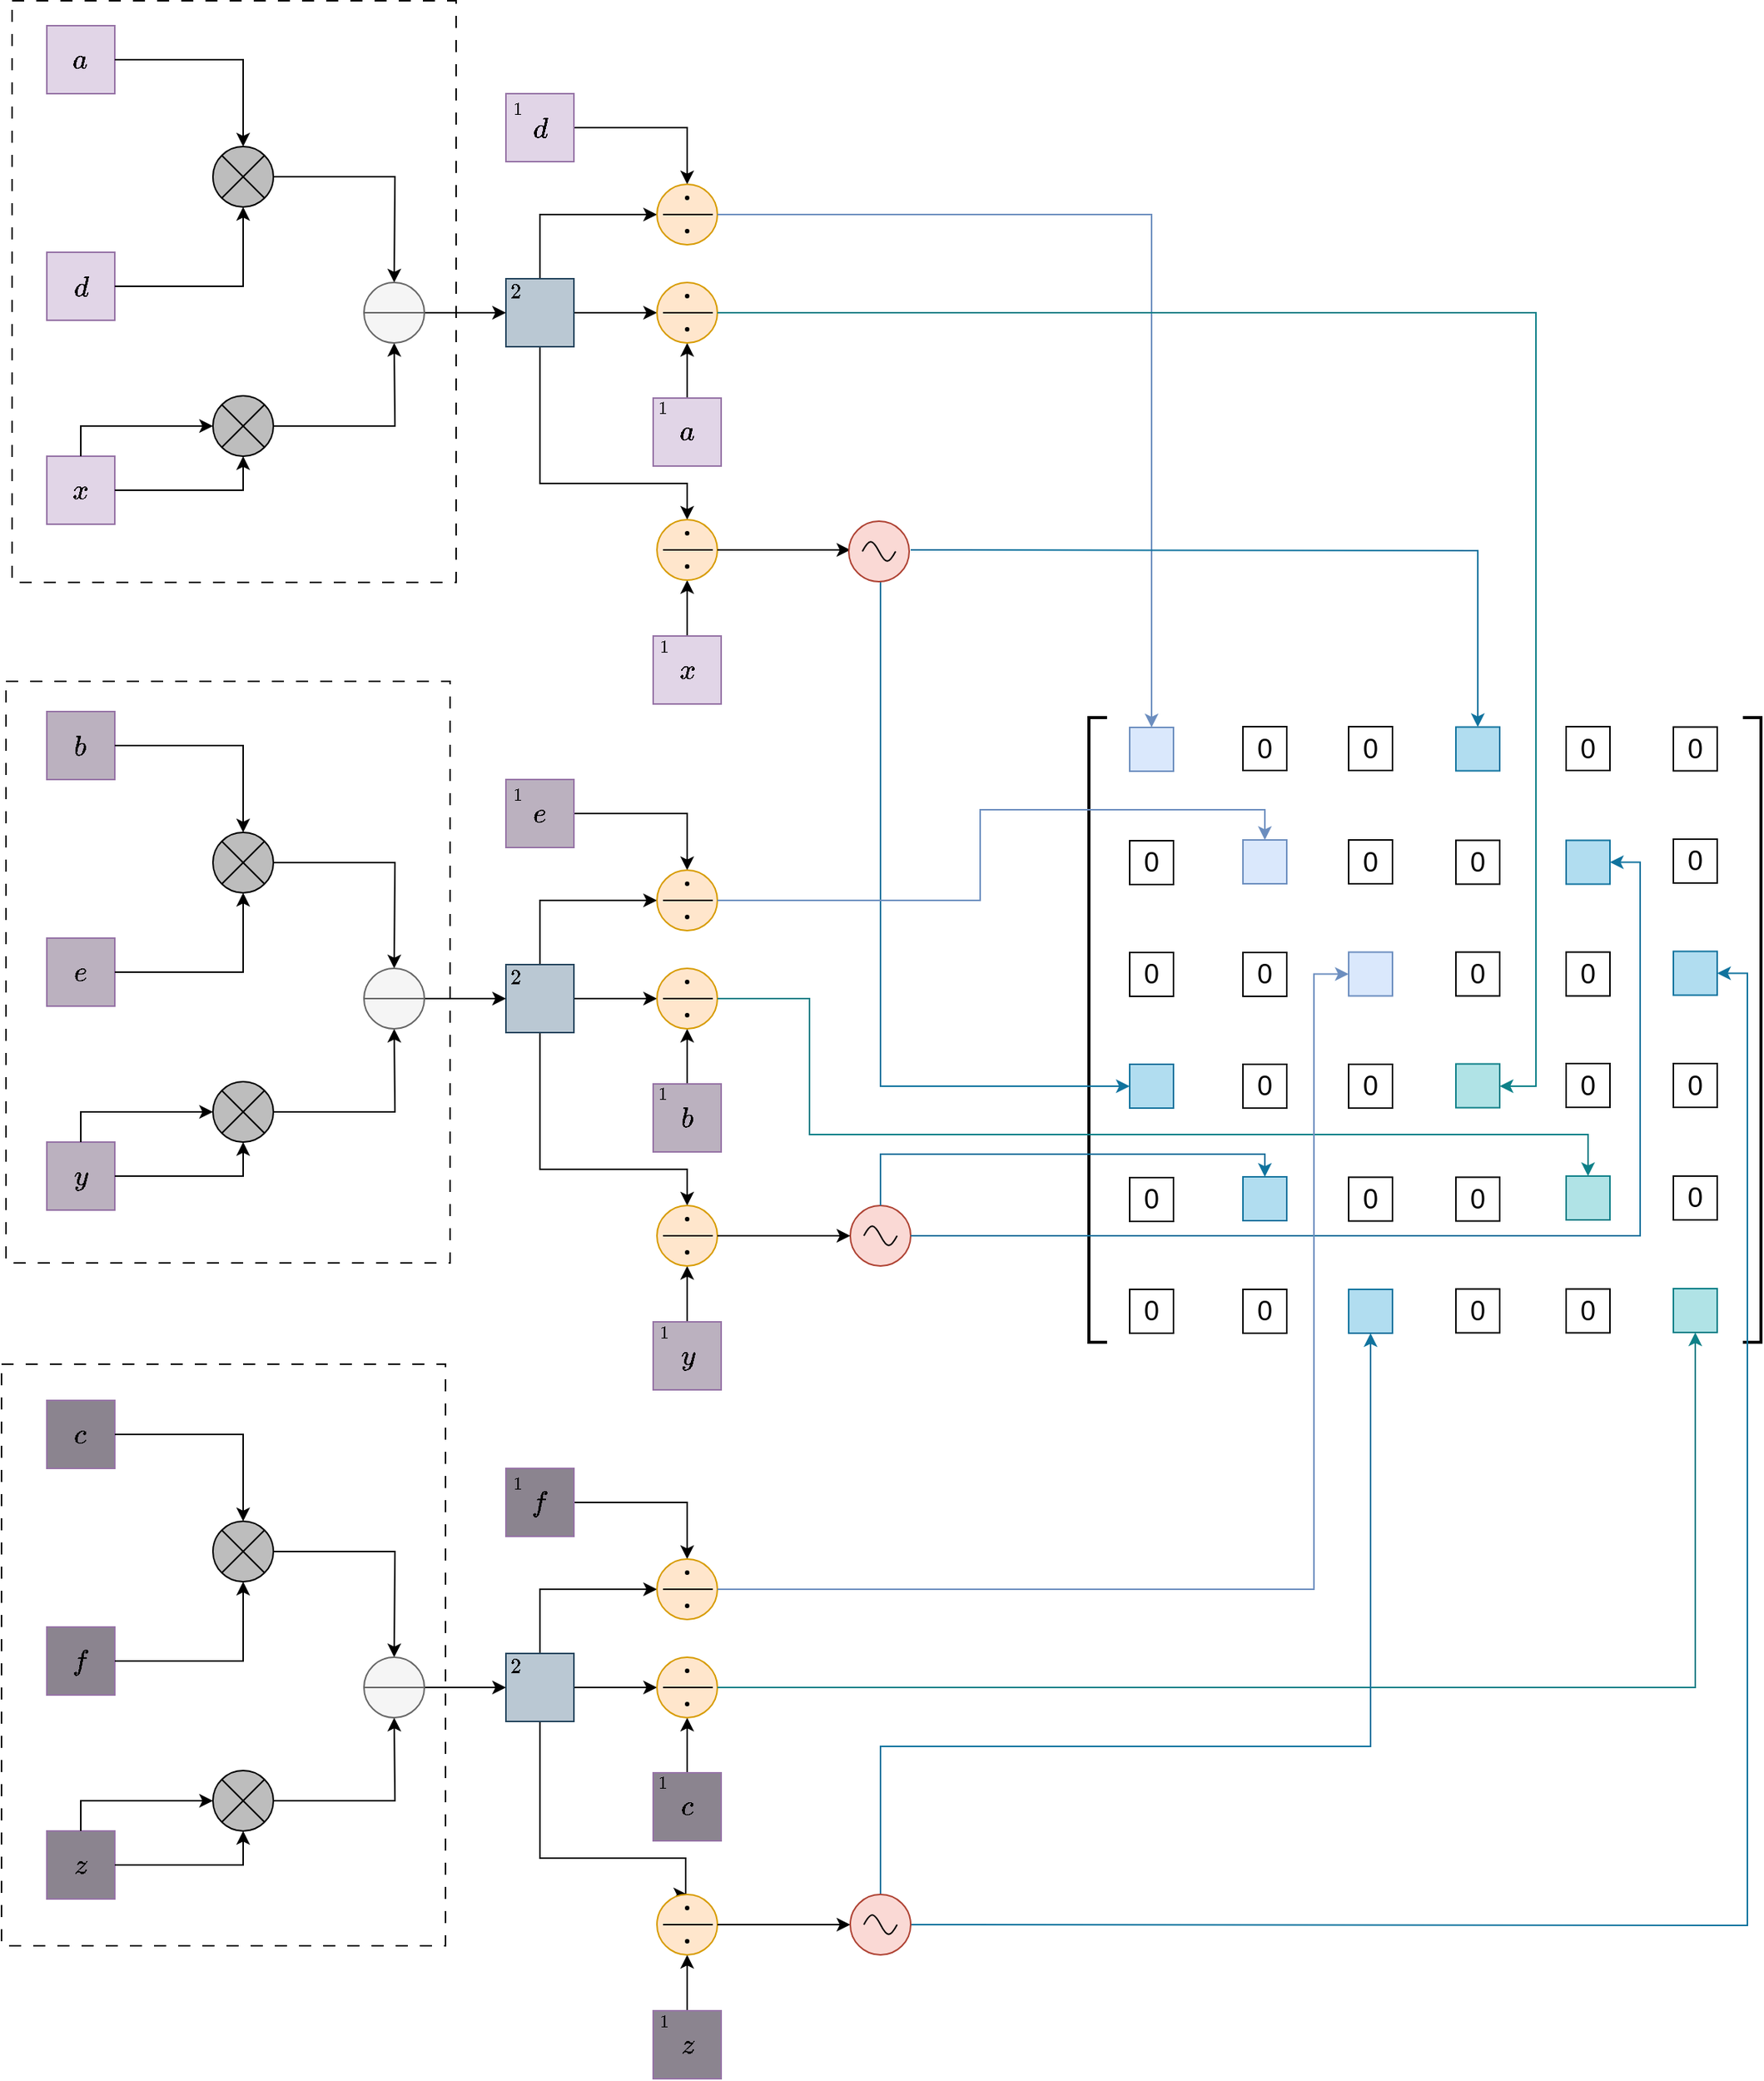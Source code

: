 <mxfile version="24.7.13">
  <diagram name="第 1 页" id="rptkqVoHsUkTf4WsuMpD">
    <mxGraphModel dx="1613" dy="-1037" grid="0" gridSize="10" guides="1" tooltips="1" connect="1" arrows="1" fold="1" page="1" pageScale="1" pageWidth="827" pageHeight="1169" math="1" shadow="0">
      <root>
        <mxCell id="0" />
        <mxCell id="1" parent="0" />
        <mxCell id="3oHLR1JAqA0yYfKcVh4d-373" value="" style="rounded=0;whiteSpace=wrap;html=1;dashed=1;dashPattern=8 8;" vertex="1" parent="1">
          <mxGeometry x="1180" y="3246" width="294" height="385" as="geometry" />
        </mxCell>
        <mxCell id="3oHLR1JAqA0yYfKcVh4d-372" value="" style="rounded=0;whiteSpace=wrap;html=1;dashed=1;dashPattern=8 8;" vertex="1" parent="1">
          <mxGeometry x="1183" y="2794" width="294" height="385" as="geometry" />
        </mxCell>
        <mxCell id="3oHLR1JAqA0yYfKcVh4d-371" value="" style="rounded=0;whiteSpace=wrap;html=1;dashed=1;dashPattern=8 8;" vertex="1" parent="1">
          <mxGeometry x="1187" y="2343.5" width="294" height="385" as="geometry" />
        </mxCell>
        <mxCell id="3oHLR1JAqA0yYfKcVh4d-121" value="$$a$$" style="whiteSpace=wrap;html=1;aspect=fixed;fillColor=#e1d5e7;strokeColor=#9673a6;fontSize=16;" vertex="1" parent="1">
          <mxGeometry x="1210" y="2360" width="45" height="45" as="geometry" />
        </mxCell>
        <mxCell id="3oHLR1JAqA0yYfKcVh4d-141" style="edgeStyle=orthogonalEdgeStyle;rounded=0;orthogonalLoop=1;jettySize=auto;html=1;entryX=0.5;entryY=0;entryDx=0;entryDy=0;" edge="1" parent="1" source="3oHLR1JAqA0yYfKcVh4d-124">
          <mxGeometry relative="1" as="geometry">
            <mxPoint x="1440" y="2530" as="targetPoint" />
          </mxGeometry>
        </mxCell>
        <mxCell id="3oHLR1JAqA0yYfKcVh4d-124" value="" style="verticalLabelPosition=bottom;verticalAlign=top;html=1;shape=mxgraph.flowchart.or;fontSize=16;fillColor=#BDBDBD;strokeColor=#000000;" vertex="1" parent="1">
          <mxGeometry x="1320" y="2440" width="40" height="40" as="geometry" />
        </mxCell>
        <mxCell id="3oHLR1JAqA0yYfKcVh4d-125" value="$$d$$" style="whiteSpace=wrap;html=1;aspect=fixed;fillColor=#e1d5e7;strokeColor=#9673a6;fontSize=16;" vertex="1" parent="1">
          <mxGeometry x="1210" y="2510" width="45" height="45" as="geometry" />
        </mxCell>
        <mxCell id="3oHLR1JAqA0yYfKcVh4d-128" value="$$x$$" style="whiteSpace=wrap;html=1;aspect=fixed;fillColor=#e1d5e7;strokeColor=#9673a6;fontSize=16;" vertex="1" parent="1">
          <mxGeometry x="1210" y="2645" width="45" height="45" as="geometry" />
        </mxCell>
        <mxCell id="3oHLR1JAqA0yYfKcVh4d-131" style="edgeStyle=orthogonalEdgeStyle;rounded=0;orthogonalLoop=1;jettySize=auto;html=1;entryX=0.5;entryY=0;entryDx=0;entryDy=0;entryPerimeter=0;" edge="1" parent="1" source="3oHLR1JAqA0yYfKcVh4d-121" target="3oHLR1JAqA0yYfKcVh4d-124">
          <mxGeometry relative="1" as="geometry" />
        </mxCell>
        <mxCell id="3oHLR1JAqA0yYfKcVh4d-133" style="edgeStyle=orthogonalEdgeStyle;rounded=0;orthogonalLoop=1;jettySize=auto;html=1;entryX=0.5;entryY=1;entryDx=0;entryDy=0;entryPerimeter=0;" edge="1" parent="1" source="3oHLR1JAqA0yYfKcVh4d-125" target="3oHLR1JAqA0yYfKcVh4d-124">
          <mxGeometry relative="1" as="geometry" />
        </mxCell>
        <mxCell id="3oHLR1JAqA0yYfKcVh4d-142" style="edgeStyle=orthogonalEdgeStyle;rounded=0;orthogonalLoop=1;jettySize=auto;html=1;entryX=0.5;entryY=1;entryDx=0;entryDy=0;" edge="1" parent="1" source="3oHLR1JAqA0yYfKcVh4d-134">
          <mxGeometry relative="1" as="geometry">
            <mxPoint x="1440" y="2570" as="targetPoint" />
          </mxGeometry>
        </mxCell>
        <mxCell id="3oHLR1JAqA0yYfKcVh4d-134" value="" style="verticalLabelPosition=bottom;verticalAlign=top;html=1;shape=mxgraph.flowchart.or;fontSize=16;fillColor=#BDBDBD;strokeColor=#000000;" vertex="1" parent="1">
          <mxGeometry x="1320" y="2605" width="40" height="40" as="geometry" />
        </mxCell>
        <mxCell id="3oHLR1JAqA0yYfKcVh4d-135" style="edgeStyle=orthogonalEdgeStyle;rounded=0;orthogonalLoop=1;jettySize=auto;html=1;entryX=0.5;entryY=1;entryDx=0;entryDy=0;entryPerimeter=0;" edge="1" parent="1" source="3oHLR1JAqA0yYfKcVh4d-128" target="3oHLR1JAqA0yYfKcVh4d-134">
          <mxGeometry relative="1" as="geometry" />
        </mxCell>
        <mxCell id="3oHLR1JAqA0yYfKcVh4d-137" style="edgeStyle=orthogonalEdgeStyle;rounded=0;orthogonalLoop=1;jettySize=auto;html=1;entryX=0;entryY=0.5;entryDx=0;entryDy=0;entryPerimeter=0;exitX=0.5;exitY=0;exitDx=0;exitDy=0;" edge="1" parent="1" source="3oHLR1JAqA0yYfKcVh4d-128" target="3oHLR1JAqA0yYfKcVh4d-134">
          <mxGeometry relative="1" as="geometry" />
        </mxCell>
        <mxCell id="3oHLR1JAqA0yYfKcVh4d-154" style="edgeStyle=orthogonalEdgeStyle;rounded=0;orthogonalLoop=1;jettySize=auto;html=1;entryX=0;entryY=0.5;entryDx=0;entryDy=0;exitX=0.5;exitY=0;exitDx=0;exitDy=0;" edge="1" parent="1" source="3oHLR1JAqA0yYfKcVh4d-145" target="3oHLR1JAqA0yYfKcVh4d-149">
          <mxGeometry relative="1" as="geometry" />
        </mxCell>
        <mxCell id="3oHLR1JAqA0yYfKcVh4d-166" style="edgeStyle=orthogonalEdgeStyle;rounded=0;orthogonalLoop=1;jettySize=auto;html=1;entryX=0;entryY=0.5;entryDx=0;entryDy=0;" edge="1" parent="1" source="3oHLR1JAqA0yYfKcVh4d-145" target="3oHLR1JAqA0yYfKcVh4d-162">
          <mxGeometry relative="1" as="geometry" />
        </mxCell>
        <mxCell id="3oHLR1JAqA0yYfKcVh4d-175" style="edgeStyle=orthogonalEdgeStyle;rounded=0;orthogonalLoop=1;jettySize=auto;html=1;entryX=0.5;entryY=0;entryDx=0;entryDy=0;" edge="1" parent="1" source="3oHLR1JAqA0yYfKcVh4d-145" target="3oHLR1JAqA0yYfKcVh4d-169">
          <mxGeometry relative="1" as="geometry">
            <Array as="points">
              <mxPoint x="1537" y="2663" />
              <mxPoint x="1634" y="2663" />
            </Array>
          </mxGeometry>
        </mxCell>
        <mxCell id="3oHLR1JAqA0yYfKcVh4d-145" value="" style="whiteSpace=wrap;html=1;fillColor=#bac8d3;strokeColor=#23445d;" vertex="1" parent="1">
          <mxGeometry x="1514" y="2527.5" width="45" height="45" as="geometry" />
        </mxCell>
        <mxCell id="3oHLR1JAqA0yYfKcVh4d-153" style="edgeStyle=orthogonalEdgeStyle;rounded=0;orthogonalLoop=1;jettySize=auto;html=1;" edge="1" parent="1" source="3oHLR1JAqA0yYfKcVh4d-147" target="3oHLR1JAqA0yYfKcVh4d-149">
          <mxGeometry relative="1" as="geometry" />
        </mxCell>
        <mxCell id="3oHLR1JAqA0yYfKcVh4d-147" value="$$d$$" style="whiteSpace=wrap;html=1;aspect=fixed;fillColor=#e1d5e7;strokeColor=#9673a6;fontSize=16;" vertex="1" parent="1">
          <mxGeometry x="1514" y="2405" width="45" height="45" as="geometry" />
        </mxCell>
        <mxCell id="3oHLR1JAqA0yYfKcVh4d-148" value="" style="group" vertex="1" connectable="0" parent="1">
          <mxGeometry x="1614" y="2465" width="40" height="40" as="geometry" />
        </mxCell>
        <mxCell id="3oHLR1JAqA0yYfKcVh4d-149" value="" style="ellipse;whiteSpace=wrap;html=1;aspect=fixed;fillColor=#ffe6cc;strokeColor=#d79b00;" vertex="1" parent="3oHLR1JAqA0yYfKcVh4d-148">
          <mxGeometry width="40" height="40" as="geometry" />
        </mxCell>
        <mxCell id="3oHLR1JAqA0yYfKcVh4d-150" value="" style="endArrow=none;html=1;rounded=0;" edge="1" parent="3oHLR1JAqA0yYfKcVh4d-148">
          <mxGeometry width="50" height="50" relative="1" as="geometry">
            <mxPoint x="4" y="20" as="sourcePoint" />
            <mxPoint x="37" y="20" as="targetPoint" />
          </mxGeometry>
        </mxCell>
        <mxCell id="3oHLR1JAqA0yYfKcVh4d-151" value="" style="verticalLabelPosition=bottom;verticalAlign=top;html=1;shape=mxgraph.flowchart.on-page_reference;fillColor=#000000;" vertex="1" parent="3oHLR1JAqA0yYfKcVh4d-148">
          <mxGeometry x="19" y="8" width="2" height="2" as="geometry" />
        </mxCell>
        <mxCell id="3oHLR1JAqA0yYfKcVh4d-152" value="" style="verticalLabelPosition=bottom;verticalAlign=top;html=1;shape=mxgraph.flowchart.on-page_reference;fillColor=#000000;" vertex="1" parent="3oHLR1JAqA0yYfKcVh4d-148">
          <mxGeometry x="19" y="30" width="2" height="2" as="geometry" />
        </mxCell>
        <mxCell id="3oHLR1JAqA0yYfKcVh4d-167" style="edgeStyle=orthogonalEdgeStyle;rounded=0;orthogonalLoop=1;jettySize=auto;html=1;entryX=0.5;entryY=1;entryDx=0;entryDy=0;" edge="1" parent="1" source="3oHLR1JAqA0yYfKcVh4d-155" target="3oHLR1JAqA0yYfKcVh4d-162">
          <mxGeometry relative="1" as="geometry" />
        </mxCell>
        <mxCell id="3oHLR1JAqA0yYfKcVh4d-155" value="$$a$$" style="whiteSpace=wrap;html=1;aspect=fixed;fillColor=#e1d5e7;strokeColor=#9673a6;fontSize=16;" vertex="1" parent="1">
          <mxGeometry x="1611.5" y="2606.5" width="45" height="45" as="geometry" />
        </mxCell>
        <mxCell id="3oHLR1JAqA0yYfKcVh4d-156" value="$$1$$" style="text;html=1;align=center;verticalAlign=middle;resizable=0;points=[];autosize=1;strokeColor=none;fillColor=none;fontSize=10;" vertex="1" parent="1">
          <mxGeometry x="1498" y="2403" width="46" height="24" as="geometry" />
        </mxCell>
        <mxCell id="3oHLR1JAqA0yYfKcVh4d-157" value="$$2$$" style="text;html=1;align=center;verticalAlign=middle;resizable=0;points=[];autosize=1;strokeColor=none;fillColor=none;" vertex="1" parent="1">
          <mxGeometry x="1494.5" y="2523" width="51" height="26" as="geometry" />
        </mxCell>
        <mxCell id="3oHLR1JAqA0yYfKcVh4d-176" style="edgeStyle=orthogonalEdgeStyle;rounded=0;orthogonalLoop=1;jettySize=auto;html=1;entryX=0.5;entryY=1;entryDx=0;entryDy=0;" edge="1" parent="1" source="3oHLR1JAqA0yYfKcVh4d-159" target="3oHLR1JAqA0yYfKcVh4d-169">
          <mxGeometry relative="1" as="geometry" />
        </mxCell>
        <mxCell id="3oHLR1JAqA0yYfKcVh4d-159" value="$$x$$" style="whiteSpace=wrap;html=1;aspect=fixed;fillColor=#e1d5e7;strokeColor=#9673a6;fontSize=16;" vertex="1" parent="1">
          <mxGeometry x="1611.5" y="2764" width="45" height="45" as="geometry" />
        </mxCell>
        <mxCell id="3oHLR1JAqA0yYfKcVh4d-160" value="$$1$$" style="text;html=1;align=center;verticalAlign=middle;resizable=0;points=[];autosize=1;strokeColor=none;fillColor=none;fontSize=10;" vertex="1" parent="1">
          <mxGeometry x="1594.5" y="2759" width="46" height="24" as="geometry" />
        </mxCell>
        <mxCell id="3oHLR1JAqA0yYfKcVh4d-161" value="" style="group" vertex="1" connectable="0" parent="1">
          <mxGeometry x="1614" y="2530" width="40" height="40" as="geometry" />
        </mxCell>
        <mxCell id="3oHLR1JAqA0yYfKcVh4d-162" value="" style="ellipse;whiteSpace=wrap;html=1;aspect=fixed;fillColor=#ffe6cc;strokeColor=#d79b00;" vertex="1" parent="3oHLR1JAqA0yYfKcVh4d-161">
          <mxGeometry width="40" height="40" as="geometry" />
        </mxCell>
        <mxCell id="3oHLR1JAqA0yYfKcVh4d-163" value="" style="endArrow=none;html=1;rounded=0;" edge="1" parent="3oHLR1JAqA0yYfKcVh4d-161">
          <mxGeometry width="50" height="50" relative="1" as="geometry">
            <mxPoint x="4" y="20" as="sourcePoint" />
            <mxPoint x="37" y="20" as="targetPoint" />
          </mxGeometry>
        </mxCell>
        <mxCell id="3oHLR1JAqA0yYfKcVh4d-164" value="" style="verticalLabelPosition=bottom;verticalAlign=top;html=1;shape=mxgraph.flowchart.on-page_reference;fillColor=#000000;" vertex="1" parent="3oHLR1JAqA0yYfKcVh4d-161">
          <mxGeometry x="19" y="8" width="2" height="2" as="geometry" />
        </mxCell>
        <mxCell id="3oHLR1JAqA0yYfKcVh4d-165" value="" style="verticalLabelPosition=bottom;verticalAlign=top;html=1;shape=mxgraph.flowchart.on-page_reference;fillColor=#000000;" vertex="1" parent="3oHLR1JAqA0yYfKcVh4d-161">
          <mxGeometry x="19" y="30" width="2" height="2" as="geometry" />
        </mxCell>
        <mxCell id="3oHLR1JAqA0yYfKcVh4d-168" value="" style="group" vertex="1" connectable="0" parent="1">
          <mxGeometry x="1614" y="2687" width="40" height="40" as="geometry" />
        </mxCell>
        <mxCell id="3oHLR1JAqA0yYfKcVh4d-169" value="" style="ellipse;whiteSpace=wrap;html=1;aspect=fixed;fillColor=#ffe6cc;strokeColor=#d79b00;" vertex="1" parent="3oHLR1JAqA0yYfKcVh4d-168">
          <mxGeometry width="40" height="40" as="geometry" />
        </mxCell>
        <mxCell id="3oHLR1JAqA0yYfKcVh4d-170" value="" style="endArrow=none;html=1;rounded=0;" edge="1" parent="3oHLR1JAqA0yYfKcVh4d-168">
          <mxGeometry width="50" height="50" relative="1" as="geometry">
            <mxPoint x="4" y="20" as="sourcePoint" />
            <mxPoint x="37" y="20" as="targetPoint" />
          </mxGeometry>
        </mxCell>
        <mxCell id="3oHLR1JAqA0yYfKcVh4d-171" value="" style="verticalLabelPosition=bottom;verticalAlign=top;html=1;shape=mxgraph.flowchart.on-page_reference;fillColor=#000000;" vertex="1" parent="3oHLR1JAqA0yYfKcVh4d-168">
          <mxGeometry x="19" y="8" width="2" height="2" as="geometry" />
        </mxCell>
        <mxCell id="3oHLR1JAqA0yYfKcVh4d-172" value="" style="verticalLabelPosition=bottom;verticalAlign=top;html=1;shape=mxgraph.flowchart.on-page_reference;fillColor=#000000;" vertex="1" parent="3oHLR1JAqA0yYfKcVh4d-168">
          <mxGeometry x="19" y="30" width="2" height="2" as="geometry" />
        </mxCell>
        <mxCell id="3oHLR1JAqA0yYfKcVh4d-188" style="edgeStyle=orthogonalEdgeStyle;rounded=0;orthogonalLoop=1;jettySize=auto;html=1;entryX=0;entryY=0.5;entryDx=0;entryDy=0;" edge="1" parent="1" source="3oHLR1JAqA0yYfKcVh4d-185" target="3oHLR1JAqA0yYfKcVh4d-145">
          <mxGeometry relative="1" as="geometry" />
        </mxCell>
        <mxCell id="3oHLR1JAqA0yYfKcVh4d-185" value="" style="shape=lineEllipse;perimeter=ellipsePerimeter;whiteSpace=wrap;html=1;backgroundOutline=1;fillColor=#f5f5f5;fontColor=#333333;strokeColor=#666666;" vertex="1" parent="1">
          <mxGeometry x="1420" y="2530" width="40" height="40" as="geometry" />
        </mxCell>
        <mxCell id="3oHLR1JAqA0yYfKcVh4d-189" value="$$1$$" style="text;html=1;align=center;verticalAlign=middle;resizable=0;points=[];autosize=1;strokeColor=none;fillColor=none;fontSize=10;" vertex="1" parent="1">
          <mxGeometry x="1594" y="2600.5" width="46" height="24" as="geometry" />
        </mxCell>
        <mxCell id="3oHLR1JAqA0yYfKcVh4d-190" value="$$b$$" style="whiteSpace=wrap;html=1;aspect=fixed;fillColor=#BBB1BF;strokeColor=#9673a6;fontSize=16;" vertex="1" parent="1">
          <mxGeometry x="1210" y="2814" width="45" height="45" as="geometry" />
        </mxCell>
        <mxCell id="3oHLR1JAqA0yYfKcVh4d-191" style="edgeStyle=orthogonalEdgeStyle;rounded=0;orthogonalLoop=1;jettySize=auto;html=1;entryX=0.5;entryY=0;entryDx=0;entryDy=0;" edge="1" parent="1" source="3oHLR1JAqA0yYfKcVh4d-192">
          <mxGeometry relative="1" as="geometry">
            <mxPoint x="1440" y="2984" as="targetPoint" />
          </mxGeometry>
        </mxCell>
        <mxCell id="3oHLR1JAqA0yYfKcVh4d-192" value="" style="verticalLabelPosition=bottom;verticalAlign=top;html=1;shape=mxgraph.flowchart.or;fontSize=16;fillColor=#BDBDBD;strokeColor=#000000;" vertex="1" parent="1">
          <mxGeometry x="1320" y="2894" width="40" height="40" as="geometry" />
        </mxCell>
        <mxCell id="3oHLR1JAqA0yYfKcVh4d-193" value="$$e$$" style="whiteSpace=wrap;html=1;aspect=fixed;fillColor=#BBB1BF;strokeColor=#9673a6;fontSize=16;" vertex="1" parent="1">
          <mxGeometry x="1210" y="2964" width="45" height="45" as="geometry" />
        </mxCell>
        <mxCell id="3oHLR1JAqA0yYfKcVh4d-194" value="$$y$$" style="whiteSpace=wrap;html=1;aspect=fixed;fillColor=#BBB1BF;strokeColor=#9673a6;fontSize=16;" vertex="1" parent="1">
          <mxGeometry x="1210" y="3099" width="45" height="45" as="geometry" />
        </mxCell>
        <mxCell id="3oHLR1JAqA0yYfKcVh4d-195" style="edgeStyle=orthogonalEdgeStyle;rounded=0;orthogonalLoop=1;jettySize=auto;html=1;entryX=0.5;entryY=0;entryDx=0;entryDy=0;entryPerimeter=0;" edge="1" parent="1" source="3oHLR1JAqA0yYfKcVh4d-190" target="3oHLR1JAqA0yYfKcVh4d-192">
          <mxGeometry relative="1" as="geometry" />
        </mxCell>
        <mxCell id="3oHLR1JAqA0yYfKcVh4d-196" style="edgeStyle=orthogonalEdgeStyle;rounded=0;orthogonalLoop=1;jettySize=auto;html=1;entryX=0.5;entryY=1;entryDx=0;entryDy=0;entryPerimeter=0;" edge="1" parent="1" source="3oHLR1JAqA0yYfKcVh4d-193" target="3oHLR1JAqA0yYfKcVh4d-192">
          <mxGeometry relative="1" as="geometry" />
        </mxCell>
        <mxCell id="3oHLR1JAqA0yYfKcVh4d-197" style="edgeStyle=orthogonalEdgeStyle;rounded=0;orthogonalLoop=1;jettySize=auto;html=1;entryX=0.5;entryY=1;entryDx=0;entryDy=0;" edge="1" parent="1" source="3oHLR1JAqA0yYfKcVh4d-198">
          <mxGeometry relative="1" as="geometry">
            <mxPoint x="1440" y="3024" as="targetPoint" />
          </mxGeometry>
        </mxCell>
        <mxCell id="3oHLR1JAqA0yYfKcVh4d-198" value="" style="verticalLabelPosition=bottom;verticalAlign=top;html=1;shape=mxgraph.flowchart.or;fontSize=16;fillColor=#BDBDBD;strokeColor=#000000;" vertex="1" parent="1">
          <mxGeometry x="1320" y="3059" width="40" height="40" as="geometry" />
        </mxCell>
        <mxCell id="3oHLR1JAqA0yYfKcVh4d-199" style="edgeStyle=orthogonalEdgeStyle;rounded=0;orthogonalLoop=1;jettySize=auto;html=1;entryX=0.5;entryY=1;entryDx=0;entryDy=0;entryPerimeter=0;" edge="1" parent="1" source="3oHLR1JAqA0yYfKcVh4d-194" target="3oHLR1JAqA0yYfKcVh4d-198">
          <mxGeometry relative="1" as="geometry" />
        </mxCell>
        <mxCell id="3oHLR1JAqA0yYfKcVh4d-200" style="edgeStyle=orthogonalEdgeStyle;rounded=0;orthogonalLoop=1;jettySize=auto;html=1;entryX=0;entryY=0.5;entryDx=0;entryDy=0;entryPerimeter=0;exitX=0.5;exitY=0;exitDx=0;exitDy=0;" edge="1" parent="1" source="3oHLR1JAqA0yYfKcVh4d-194" target="3oHLR1JAqA0yYfKcVh4d-198">
          <mxGeometry relative="1" as="geometry" />
        </mxCell>
        <mxCell id="3oHLR1JAqA0yYfKcVh4d-201" style="edgeStyle=orthogonalEdgeStyle;rounded=0;orthogonalLoop=1;jettySize=auto;html=1;entryX=0;entryY=0.5;entryDx=0;entryDy=0;exitX=0.5;exitY=0;exitDx=0;exitDy=0;" edge="1" parent="1" source="3oHLR1JAqA0yYfKcVh4d-204" target="3oHLR1JAqA0yYfKcVh4d-209">
          <mxGeometry relative="1" as="geometry" />
        </mxCell>
        <mxCell id="3oHLR1JAqA0yYfKcVh4d-202" style="edgeStyle=orthogonalEdgeStyle;rounded=0;orthogonalLoop=1;jettySize=auto;html=1;entryX=0;entryY=0.5;entryDx=0;entryDy=0;" edge="1" parent="1" source="3oHLR1JAqA0yYfKcVh4d-204" target="3oHLR1JAqA0yYfKcVh4d-223">
          <mxGeometry relative="1" as="geometry" />
        </mxCell>
        <mxCell id="3oHLR1JAqA0yYfKcVh4d-203" style="edgeStyle=orthogonalEdgeStyle;rounded=0;orthogonalLoop=1;jettySize=auto;html=1;entryX=0.5;entryY=0;entryDx=0;entryDy=0;" edge="1" parent="1" source="3oHLR1JAqA0yYfKcVh4d-204" target="3oHLR1JAqA0yYfKcVh4d-229">
          <mxGeometry relative="1" as="geometry">
            <Array as="points">
              <mxPoint x="1537" y="3117" />
              <mxPoint x="1634" y="3117" />
            </Array>
          </mxGeometry>
        </mxCell>
        <mxCell id="3oHLR1JAqA0yYfKcVh4d-204" value="" style="whiteSpace=wrap;html=1;fillColor=#bac8d3;strokeColor=#23445d;" vertex="1" parent="1">
          <mxGeometry x="1514" y="2981.5" width="45" height="45" as="geometry" />
        </mxCell>
        <mxCell id="3oHLR1JAqA0yYfKcVh4d-205" style="edgeStyle=orthogonalEdgeStyle;rounded=0;orthogonalLoop=1;jettySize=auto;html=1;" edge="1" parent="1" source="3oHLR1JAqA0yYfKcVh4d-206" target="3oHLR1JAqA0yYfKcVh4d-209">
          <mxGeometry relative="1" as="geometry" />
        </mxCell>
        <mxCell id="3oHLR1JAqA0yYfKcVh4d-206" value="$$e$$" style="whiteSpace=wrap;html=1;aspect=fixed;fillColor=#BBB1BF;strokeColor=#9673a6;fontSize=16;" vertex="1" parent="1">
          <mxGeometry x="1514" y="2859" width="45" height="45" as="geometry" />
        </mxCell>
        <mxCell id="3oHLR1JAqA0yYfKcVh4d-207" value="" style="group" vertex="1" connectable="0" parent="1">
          <mxGeometry x="1614" y="2919" width="40" height="40" as="geometry" />
        </mxCell>
        <mxCell id="3oHLR1JAqA0yYfKcVh4d-209" value="" style="ellipse;whiteSpace=wrap;html=1;aspect=fixed;fillColor=#ffe6cc;strokeColor=#d79b00;" vertex="1" parent="3oHLR1JAqA0yYfKcVh4d-207">
          <mxGeometry width="40" height="40" as="geometry" />
        </mxCell>
        <mxCell id="3oHLR1JAqA0yYfKcVh4d-210" value="" style="endArrow=none;html=1;rounded=0;" edge="1" parent="3oHLR1JAqA0yYfKcVh4d-207">
          <mxGeometry width="50" height="50" relative="1" as="geometry">
            <mxPoint x="4" y="20" as="sourcePoint" />
            <mxPoint x="37" y="20" as="targetPoint" />
          </mxGeometry>
        </mxCell>
        <mxCell id="3oHLR1JAqA0yYfKcVh4d-211" value="" style="verticalLabelPosition=bottom;verticalAlign=top;html=1;shape=mxgraph.flowchart.on-page_reference;fillColor=#000000;" vertex="1" parent="3oHLR1JAqA0yYfKcVh4d-207">
          <mxGeometry x="19" y="8" width="2" height="2" as="geometry" />
        </mxCell>
        <mxCell id="3oHLR1JAqA0yYfKcVh4d-212" value="" style="verticalLabelPosition=bottom;verticalAlign=top;html=1;shape=mxgraph.flowchart.on-page_reference;fillColor=#000000;" vertex="1" parent="3oHLR1JAqA0yYfKcVh4d-207">
          <mxGeometry x="19" y="30" width="2" height="2" as="geometry" />
        </mxCell>
        <mxCell id="3oHLR1JAqA0yYfKcVh4d-213" style="edgeStyle=orthogonalEdgeStyle;rounded=0;orthogonalLoop=1;jettySize=auto;html=1;entryX=0.5;entryY=1;entryDx=0;entryDy=0;" edge="1" parent="1" source="3oHLR1JAqA0yYfKcVh4d-214" target="3oHLR1JAqA0yYfKcVh4d-223">
          <mxGeometry relative="1" as="geometry" />
        </mxCell>
        <mxCell id="3oHLR1JAqA0yYfKcVh4d-214" value="$$b$$" style="whiteSpace=wrap;html=1;aspect=fixed;fillColor=#BBB1BF;strokeColor=#9673a6;fontSize=16;" vertex="1" parent="1">
          <mxGeometry x="1611.5" y="3060.5" width="45" height="45" as="geometry" />
        </mxCell>
        <mxCell id="3oHLR1JAqA0yYfKcVh4d-215" value="$$1$$" style="text;html=1;align=center;verticalAlign=middle;resizable=0;points=[];autosize=1;fontSize=10;" vertex="1" parent="1">
          <mxGeometry x="1498" y="2857" width="46" height="24" as="geometry" />
        </mxCell>
        <mxCell id="3oHLR1JAqA0yYfKcVh4d-216" value="$$2$$" style="text;html=1;align=center;verticalAlign=middle;resizable=0;points=[];autosize=1;strokeColor=none;fillColor=none;" vertex="1" parent="1">
          <mxGeometry x="1494.5" y="2977" width="51" height="26" as="geometry" />
        </mxCell>
        <mxCell id="3oHLR1JAqA0yYfKcVh4d-218" style="edgeStyle=orthogonalEdgeStyle;rounded=0;orthogonalLoop=1;jettySize=auto;html=1;entryX=0.5;entryY=1;entryDx=0;entryDy=0;" edge="1" parent="1" source="3oHLR1JAqA0yYfKcVh4d-219" target="3oHLR1JAqA0yYfKcVh4d-229">
          <mxGeometry relative="1" as="geometry" />
        </mxCell>
        <mxCell id="3oHLR1JAqA0yYfKcVh4d-219" value="$$y$$" style="whiteSpace=wrap;html=1;aspect=fixed;fillColor=#BBB1BF;strokeColor=#9673a6;fontSize=16;" vertex="1" parent="1">
          <mxGeometry x="1611.5" y="3218" width="45" height="45" as="geometry" />
        </mxCell>
        <mxCell id="3oHLR1JAqA0yYfKcVh4d-220" value="$$1$$" style="text;html=1;align=center;verticalAlign=middle;resizable=0;points=[];autosize=1;strokeColor=none;fillColor=none;fontSize=10;" vertex="1" parent="1">
          <mxGeometry x="1594.5" y="3213" width="46" height="24" as="geometry" />
        </mxCell>
        <mxCell id="3oHLR1JAqA0yYfKcVh4d-221" value="" style="group" vertex="1" connectable="0" parent="1">
          <mxGeometry x="1614" y="2984" width="40" height="40" as="geometry" />
        </mxCell>
        <mxCell id="3oHLR1JAqA0yYfKcVh4d-223" value="" style="ellipse;whiteSpace=wrap;html=1;aspect=fixed;fillColor=#ffe6cc;strokeColor=#d79b00;" vertex="1" parent="3oHLR1JAqA0yYfKcVh4d-221">
          <mxGeometry width="40" height="40" as="geometry" />
        </mxCell>
        <mxCell id="3oHLR1JAqA0yYfKcVh4d-224" value="" style="endArrow=none;html=1;rounded=0;" edge="1" parent="3oHLR1JAqA0yYfKcVh4d-221">
          <mxGeometry width="50" height="50" relative="1" as="geometry">
            <mxPoint x="4" y="20" as="sourcePoint" />
            <mxPoint x="37" y="20" as="targetPoint" />
          </mxGeometry>
        </mxCell>
        <mxCell id="3oHLR1JAqA0yYfKcVh4d-225" value="" style="verticalLabelPosition=bottom;verticalAlign=top;html=1;shape=mxgraph.flowchart.on-page_reference;fillColor=#000000;" vertex="1" parent="3oHLR1JAqA0yYfKcVh4d-221">
          <mxGeometry x="19" y="8" width="2" height="2" as="geometry" />
        </mxCell>
        <mxCell id="3oHLR1JAqA0yYfKcVh4d-226" value="" style="verticalLabelPosition=bottom;verticalAlign=top;html=1;shape=mxgraph.flowchart.on-page_reference;fillColor=#000000;" vertex="1" parent="3oHLR1JAqA0yYfKcVh4d-221">
          <mxGeometry x="19" y="30" width="2" height="2" as="geometry" />
        </mxCell>
        <mxCell id="3oHLR1JAqA0yYfKcVh4d-227" value="" style="group" vertex="1" connectable="0" parent="1">
          <mxGeometry x="1614" y="3141" width="40" height="40" as="geometry" />
        </mxCell>
        <mxCell id="3oHLR1JAqA0yYfKcVh4d-229" value="" style="ellipse;whiteSpace=wrap;html=1;aspect=fixed;fillColor=#ffe6cc;strokeColor=#d79b00;" vertex="1" parent="3oHLR1JAqA0yYfKcVh4d-227">
          <mxGeometry width="40" height="40" as="geometry" />
        </mxCell>
        <mxCell id="3oHLR1JAqA0yYfKcVh4d-230" value="" style="endArrow=none;html=1;rounded=0;" edge="1" parent="3oHLR1JAqA0yYfKcVh4d-227">
          <mxGeometry width="50" height="50" relative="1" as="geometry">
            <mxPoint x="4" y="20" as="sourcePoint" />
            <mxPoint x="37" y="20" as="targetPoint" />
          </mxGeometry>
        </mxCell>
        <mxCell id="3oHLR1JAqA0yYfKcVh4d-231" value="" style="verticalLabelPosition=bottom;verticalAlign=top;html=1;shape=mxgraph.flowchart.on-page_reference;fillColor=#000000;" vertex="1" parent="3oHLR1JAqA0yYfKcVh4d-227">
          <mxGeometry x="19" y="8" width="2" height="2" as="geometry" />
        </mxCell>
        <mxCell id="3oHLR1JAqA0yYfKcVh4d-232" value="" style="verticalLabelPosition=bottom;verticalAlign=top;html=1;shape=mxgraph.flowchart.on-page_reference;fillColor=#000000;" vertex="1" parent="3oHLR1JAqA0yYfKcVh4d-227">
          <mxGeometry x="19" y="30" width="2" height="2" as="geometry" />
        </mxCell>
        <mxCell id="3oHLR1JAqA0yYfKcVh4d-233" value="" style="group" vertex="1" connectable="0" parent="1">
          <mxGeometry x="1742" y="3141" width="40" height="40" as="geometry" />
        </mxCell>
        <mxCell id="3oHLR1JAqA0yYfKcVh4d-234" value="" style="ellipse;whiteSpace=wrap;html=1;aspect=fixed;fillColor=#fad9d5;strokeColor=#ae4132;" vertex="1" parent="3oHLR1JAqA0yYfKcVh4d-233">
          <mxGeometry width="40" height="40" as="geometry" />
        </mxCell>
        <mxCell id="3oHLR1JAqA0yYfKcVh4d-235" value="" style="pointerEvents=1;verticalLabelPosition=bottom;shadow=0;dashed=0;align=center;html=1;verticalAlign=top;shape=mxgraph.electrical.waveforms.sine_wave;" vertex="1" parent="3oHLR1JAqA0yYfKcVh4d-233">
          <mxGeometry x="9" y="11.46" width="22" height="17.09" as="geometry" />
        </mxCell>
        <mxCell id="3oHLR1JAqA0yYfKcVh4d-236" style="edgeStyle=orthogonalEdgeStyle;rounded=0;orthogonalLoop=1;jettySize=auto;html=1;entryX=0;entryY=0.5;entryDx=0;entryDy=0;" edge="1" parent="1" source="3oHLR1JAqA0yYfKcVh4d-237" target="3oHLR1JAqA0yYfKcVh4d-204">
          <mxGeometry relative="1" as="geometry" />
        </mxCell>
        <mxCell id="3oHLR1JAqA0yYfKcVh4d-237" value="" style="shape=lineEllipse;perimeter=ellipsePerimeter;whiteSpace=wrap;html=1;backgroundOutline=1;fillColor=#f5f5f5;fontColor=#333333;strokeColor=#666666;" vertex="1" parent="1">
          <mxGeometry x="1420" y="2984" width="40" height="40" as="geometry" />
        </mxCell>
        <mxCell id="3oHLR1JAqA0yYfKcVh4d-239" value="$$1$$" style="text;html=1;align=center;verticalAlign=middle;resizable=0;points=[];autosize=1;strokeColor=none;fillColor=none;fontSize=10;" vertex="1" parent="1">
          <mxGeometry x="1594" y="3054.5" width="46" height="24" as="geometry" />
        </mxCell>
        <mxCell id="3oHLR1JAqA0yYfKcVh4d-240" value="$$c$$" style="whiteSpace=wrap;html=1;aspect=fixed;fillColor=#8B848F;strokeColor=#9673a6;fontSize=16;" vertex="1" parent="1">
          <mxGeometry x="1210" y="3270" width="45" height="45" as="geometry" />
        </mxCell>
        <mxCell id="3oHLR1JAqA0yYfKcVh4d-241" style="edgeStyle=orthogonalEdgeStyle;rounded=0;orthogonalLoop=1;jettySize=auto;html=1;entryX=0.5;entryY=0;entryDx=0;entryDy=0;" edge="1" parent="1" source="3oHLR1JAqA0yYfKcVh4d-242">
          <mxGeometry relative="1" as="geometry">
            <mxPoint x="1440" y="3440" as="targetPoint" />
          </mxGeometry>
        </mxCell>
        <mxCell id="3oHLR1JAqA0yYfKcVh4d-242" value="" style="verticalLabelPosition=bottom;verticalAlign=top;html=1;shape=mxgraph.flowchart.or;fontSize=16;fillColor=#BDBDBD;strokeColor=#000000;" vertex="1" parent="1">
          <mxGeometry x="1320" y="3350" width="40" height="40" as="geometry" />
        </mxCell>
        <mxCell id="3oHLR1JAqA0yYfKcVh4d-243" value="$$f$$" style="whiteSpace=wrap;html=1;aspect=fixed;fillColor=#8B848F;strokeColor=#9673a6;fontSize=16;" vertex="1" parent="1">
          <mxGeometry x="1210" y="3420" width="45" height="45" as="geometry" />
        </mxCell>
        <mxCell id="3oHLR1JAqA0yYfKcVh4d-244" value="$$z$$" style="whiteSpace=wrap;html=1;aspect=fixed;fillColor=#8B848F;strokeColor=#9673a6;fontSize=16;" vertex="1" parent="1">
          <mxGeometry x="1210" y="3555" width="45" height="45" as="geometry" />
        </mxCell>
        <mxCell id="3oHLR1JAqA0yYfKcVh4d-245" style="edgeStyle=orthogonalEdgeStyle;rounded=0;orthogonalLoop=1;jettySize=auto;html=1;entryX=0.5;entryY=0;entryDx=0;entryDy=0;entryPerimeter=0;" edge="1" parent="1" source="3oHLR1JAqA0yYfKcVh4d-240" target="3oHLR1JAqA0yYfKcVh4d-242">
          <mxGeometry relative="1" as="geometry" />
        </mxCell>
        <mxCell id="3oHLR1JAqA0yYfKcVh4d-246" style="edgeStyle=orthogonalEdgeStyle;rounded=0;orthogonalLoop=1;jettySize=auto;html=1;entryX=0.5;entryY=1;entryDx=0;entryDy=0;entryPerimeter=0;" edge="1" parent="1" source="3oHLR1JAqA0yYfKcVh4d-243" target="3oHLR1JAqA0yYfKcVh4d-242">
          <mxGeometry relative="1" as="geometry" />
        </mxCell>
        <mxCell id="3oHLR1JAqA0yYfKcVh4d-247" style="edgeStyle=orthogonalEdgeStyle;rounded=0;orthogonalLoop=1;jettySize=auto;html=1;entryX=0.5;entryY=1;entryDx=0;entryDy=0;" edge="1" parent="1" source="3oHLR1JAqA0yYfKcVh4d-248">
          <mxGeometry relative="1" as="geometry">
            <mxPoint x="1440" y="3480" as="targetPoint" />
          </mxGeometry>
        </mxCell>
        <mxCell id="3oHLR1JAqA0yYfKcVh4d-248" value="" style="verticalLabelPosition=bottom;verticalAlign=top;html=1;shape=mxgraph.flowchart.or;fontSize=16;fillColor=#BDBDBD;strokeColor=#000000;" vertex="1" parent="1">
          <mxGeometry x="1320" y="3515" width="40" height="40" as="geometry" />
        </mxCell>
        <mxCell id="3oHLR1JAqA0yYfKcVh4d-249" style="edgeStyle=orthogonalEdgeStyle;rounded=0;orthogonalLoop=1;jettySize=auto;html=1;entryX=0.5;entryY=1;entryDx=0;entryDy=0;entryPerimeter=0;" edge="1" parent="1" source="3oHLR1JAqA0yYfKcVh4d-244" target="3oHLR1JAqA0yYfKcVh4d-248">
          <mxGeometry relative="1" as="geometry" />
        </mxCell>
        <mxCell id="3oHLR1JAqA0yYfKcVh4d-250" style="edgeStyle=orthogonalEdgeStyle;rounded=0;orthogonalLoop=1;jettySize=auto;html=1;entryX=0;entryY=0.5;entryDx=0;entryDy=0;entryPerimeter=0;exitX=0.5;exitY=0;exitDx=0;exitDy=0;" edge="1" parent="1" source="3oHLR1JAqA0yYfKcVh4d-244" target="3oHLR1JAqA0yYfKcVh4d-248">
          <mxGeometry relative="1" as="geometry" />
        </mxCell>
        <mxCell id="3oHLR1JAqA0yYfKcVh4d-251" style="edgeStyle=orthogonalEdgeStyle;rounded=0;orthogonalLoop=1;jettySize=auto;html=1;entryX=0;entryY=0.5;entryDx=0;entryDy=0;exitX=0.5;exitY=0;exitDx=0;exitDy=0;" edge="1" parent="1" source="3oHLR1JAqA0yYfKcVh4d-254" target="3oHLR1JAqA0yYfKcVh4d-259">
          <mxGeometry relative="1" as="geometry" />
        </mxCell>
        <mxCell id="3oHLR1JAqA0yYfKcVh4d-252" style="edgeStyle=orthogonalEdgeStyle;rounded=0;orthogonalLoop=1;jettySize=auto;html=1;entryX=0;entryY=0.5;entryDx=0;entryDy=0;" edge="1" parent="1" source="3oHLR1JAqA0yYfKcVh4d-254" target="3oHLR1JAqA0yYfKcVh4d-273">
          <mxGeometry relative="1" as="geometry" />
        </mxCell>
        <mxCell id="3oHLR1JAqA0yYfKcVh4d-253" style="edgeStyle=orthogonalEdgeStyle;rounded=0;orthogonalLoop=1;jettySize=auto;html=1;entryX=0.5;entryY=0;entryDx=0;entryDy=0;" edge="1" parent="1" source="3oHLR1JAqA0yYfKcVh4d-254" target="3oHLR1JAqA0yYfKcVh4d-279">
          <mxGeometry relative="1" as="geometry">
            <Array as="points">
              <mxPoint x="1537" y="3573" />
              <mxPoint x="1633" y="3573" />
              <mxPoint x="1633" y="3597" />
            </Array>
          </mxGeometry>
        </mxCell>
        <mxCell id="3oHLR1JAqA0yYfKcVh4d-254" value="" style="whiteSpace=wrap;html=1;fillColor=#bac8d3;strokeColor=#23445d;" vertex="1" parent="1">
          <mxGeometry x="1514" y="3437.5" width="45" height="45" as="geometry" />
        </mxCell>
        <mxCell id="3oHLR1JAqA0yYfKcVh4d-255" style="edgeStyle=orthogonalEdgeStyle;rounded=0;orthogonalLoop=1;jettySize=auto;html=1;" edge="1" parent="1" source="3oHLR1JAqA0yYfKcVh4d-256" target="3oHLR1JAqA0yYfKcVh4d-259">
          <mxGeometry relative="1" as="geometry" />
        </mxCell>
        <mxCell id="3oHLR1JAqA0yYfKcVh4d-256" value="$$f$$" style="whiteSpace=wrap;html=1;aspect=fixed;fillColor=#8B848F;strokeColor=#9673a6;fontSize=16;" vertex="1" parent="1">
          <mxGeometry x="1514" y="3315" width="45" height="45" as="geometry" />
        </mxCell>
        <mxCell id="3oHLR1JAqA0yYfKcVh4d-257" value="" style="group" vertex="1" connectable="0" parent="1">
          <mxGeometry x="1614" y="3375" width="40" height="40" as="geometry" />
        </mxCell>
        <mxCell id="3oHLR1JAqA0yYfKcVh4d-259" value="" style="ellipse;whiteSpace=wrap;html=1;aspect=fixed;fillColor=#ffe6cc;strokeColor=#d79b00;" vertex="1" parent="3oHLR1JAqA0yYfKcVh4d-257">
          <mxGeometry width="40" height="40" as="geometry" />
        </mxCell>
        <mxCell id="3oHLR1JAqA0yYfKcVh4d-260" value="" style="endArrow=none;html=1;rounded=0;" edge="1" parent="3oHLR1JAqA0yYfKcVh4d-257">
          <mxGeometry width="50" height="50" relative="1" as="geometry">
            <mxPoint x="4" y="20" as="sourcePoint" />
            <mxPoint x="37" y="20" as="targetPoint" />
          </mxGeometry>
        </mxCell>
        <mxCell id="3oHLR1JAqA0yYfKcVh4d-261" value="" style="verticalLabelPosition=bottom;verticalAlign=top;html=1;shape=mxgraph.flowchart.on-page_reference;fillColor=#000000;" vertex="1" parent="3oHLR1JAqA0yYfKcVh4d-257">
          <mxGeometry x="19" y="8" width="2" height="2" as="geometry" />
        </mxCell>
        <mxCell id="3oHLR1JAqA0yYfKcVh4d-262" value="" style="verticalLabelPosition=bottom;verticalAlign=top;html=1;shape=mxgraph.flowchart.on-page_reference;fillColor=#000000;" vertex="1" parent="3oHLR1JAqA0yYfKcVh4d-257">
          <mxGeometry x="19" y="30" width="2" height="2" as="geometry" />
        </mxCell>
        <mxCell id="3oHLR1JAqA0yYfKcVh4d-263" style="edgeStyle=orthogonalEdgeStyle;rounded=0;orthogonalLoop=1;jettySize=auto;html=1;entryX=0.5;entryY=1;entryDx=0;entryDy=0;" edge="1" parent="1" source="3oHLR1JAqA0yYfKcVh4d-264" target="3oHLR1JAqA0yYfKcVh4d-273">
          <mxGeometry relative="1" as="geometry" />
        </mxCell>
        <mxCell id="3oHLR1JAqA0yYfKcVh4d-264" value="$$c$$" style="whiteSpace=wrap;html=1;aspect=fixed;fillColor=#8B848F;strokeColor=#9673a6;fontSize=16;" vertex="1" parent="1">
          <mxGeometry x="1611.5" y="3516.5" width="45" height="45" as="geometry" />
        </mxCell>
        <mxCell id="3oHLR1JAqA0yYfKcVh4d-265" value="$$1$$" style="text;html=1;align=center;verticalAlign=middle;resizable=0;points=[];autosize=1;strokeColor=none;fillColor=none;fontSize=10;" vertex="1" parent="1">
          <mxGeometry x="1498" y="3313" width="46" height="24" as="geometry" />
        </mxCell>
        <mxCell id="3oHLR1JAqA0yYfKcVh4d-266" value="$$2$$" style="text;html=1;align=center;verticalAlign=middle;resizable=0;points=[];autosize=1;strokeColor=none;fillColor=none;" vertex="1" parent="1">
          <mxGeometry x="1494.5" y="3433" width="51" height="26" as="geometry" />
        </mxCell>
        <mxCell id="3oHLR1JAqA0yYfKcVh4d-268" style="edgeStyle=orthogonalEdgeStyle;rounded=0;orthogonalLoop=1;jettySize=auto;html=1;entryX=0.5;entryY=1;entryDx=0;entryDy=0;" edge="1" parent="1" source="3oHLR1JAqA0yYfKcVh4d-269" target="3oHLR1JAqA0yYfKcVh4d-279">
          <mxGeometry relative="1" as="geometry" />
        </mxCell>
        <mxCell id="3oHLR1JAqA0yYfKcVh4d-269" value="$$z$$" style="whiteSpace=wrap;html=1;aspect=fixed;fillColor=#8B848F;strokeColor=#9673a6;fontSize=16;" vertex="1" parent="1">
          <mxGeometry x="1611.5" y="3674" width="45" height="45" as="geometry" />
        </mxCell>
        <mxCell id="3oHLR1JAqA0yYfKcVh4d-270" value="$$1$$" style="text;html=1;align=center;verticalAlign=middle;resizable=0;points=[];autosize=1;strokeColor=none;fillColor=none;fontSize=10;" vertex="1" parent="1">
          <mxGeometry x="1594.5" y="3669" width="46" height="24" as="geometry" />
        </mxCell>
        <mxCell id="3oHLR1JAqA0yYfKcVh4d-271" value="" style="group" vertex="1" connectable="0" parent="1">
          <mxGeometry x="1614" y="3440" width="40" height="40" as="geometry" />
        </mxCell>
        <mxCell id="3oHLR1JAqA0yYfKcVh4d-273" value="" style="ellipse;whiteSpace=wrap;html=1;aspect=fixed;fillColor=#ffe6cc;strokeColor=#d79b00;" vertex="1" parent="3oHLR1JAqA0yYfKcVh4d-271">
          <mxGeometry width="40" height="40" as="geometry" />
        </mxCell>
        <mxCell id="3oHLR1JAqA0yYfKcVh4d-274" value="" style="endArrow=none;html=1;rounded=0;" edge="1" parent="3oHLR1JAqA0yYfKcVh4d-271">
          <mxGeometry width="50" height="50" relative="1" as="geometry">
            <mxPoint x="4" y="20" as="sourcePoint" />
            <mxPoint x="37" y="20" as="targetPoint" />
          </mxGeometry>
        </mxCell>
        <mxCell id="3oHLR1JAqA0yYfKcVh4d-275" value="" style="verticalLabelPosition=bottom;verticalAlign=top;html=1;shape=mxgraph.flowchart.on-page_reference;fillColor=#000000;" vertex="1" parent="3oHLR1JAqA0yYfKcVh4d-271">
          <mxGeometry x="19" y="8" width="2" height="2" as="geometry" />
        </mxCell>
        <mxCell id="3oHLR1JAqA0yYfKcVh4d-276" value="" style="verticalLabelPosition=bottom;verticalAlign=top;html=1;shape=mxgraph.flowchart.on-page_reference;fillColor=#000000;" vertex="1" parent="3oHLR1JAqA0yYfKcVh4d-271">
          <mxGeometry x="19" y="30" width="2" height="2" as="geometry" />
        </mxCell>
        <mxCell id="3oHLR1JAqA0yYfKcVh4d-277" value="" style="group" vertex="1" connectable="0" parent="1">
          <mxGeometry x="1614" y="3597" width="40" height="40" as="geometry" />
        </mxCell>
        <mxCell id="3oHLR1JAqA0yYfKcVh4d-279" value="" style="ellipse;whiteSpace=wrap;html=1;aspect=fixed;fillColor=#ffe6cc;strokeColor=#d79b00;" vertex="1" parent="3oHLR1JAqA0yYfKcVh4d-277">
          <mxGeometry width="40" height="40" as="geometry" />
        </mxCell>
        <mxCell id="3oHLR1JAqA0yYfKcVh4d-280" value="" style="endArrow=none;html=1;rounded=0;" edge="1" parent="3oHLR1JAqA0yYfKcVh4d-277">
          <mxGeometry width="50" height="50" relative="1" as="geometry">
            <mxPoint x="4" y="20" as="sourcePoint" />
            <mxPoint x="37" y="20" as="targetPoint" />
          </mxGeometry>
        </mxCell>
        <mxCell id="3oHLR1JAqA0yYfKcVh4d-281" value="" style="verticalLabelPosition=bottom;verticalAlign=top;html=1;shape=mxgraph.flowchart.on-page_reference;fillColor=#000000;" vertex="1" parent="3oHLR1JAqA0yYfKcVh4d-277">
          <mxGeometry x="19" y="8" width="2" height="2" as="geometry" />
        </mxCell>
        <mxCell id="3oHLR1JAqA0yYfKcVh4d-282" value="" style="verticalLabelPosition=bottom;verticalAlign=top;html=1;shape=mxgraph.flowchart.on-page_reference;fillColor=#000000;" vertex="1" parent="3oHLR1JAqA0yYfKcVh4d-277">
          <mxGeometry x="19" y="30" width="2" height="2" as="geometry" />
        </mxCell>
        <mxCell id="3oHLR1JAqA0yYfKcVh4d-286" style="edgeStyle=orthogonalEdgeStyle;rounded=0;orthogonalLoop=1;jettySize=auto;html=1;entryX=0;entryY=0.5;entryDx=0;entryDy=0;" edge="1" parent="1" source="3oHLR1JAqA0yYfKcVh4d-287" target="3oHLR1JAqA0yYfKcVh4d-254">
          <mxGeometry relative="1" as="geometry" />
        </mxCell>
        <mxCell id="3oHLR1JAqA0yYfKcVh4d-287" value="" style="shape=lineEllipse;perimeter=ellipsePerimeter;whiteSpace=wrap;html=1;backgroundOutline=1;fillColor=#f5f5f5;fontColor=#333333;strokeColor=#666666;" vertex="1" parent="1">
          <mxGeometry x="1420" y="3440" width="40" height="40" as="geometry" />
        </mxCell>
        <mxCell id="3oHLR1JAqA0yYfKcVh4d-289" value="$$1$$" style="text;html=1;align=center;verticalAlign=middle;resizable=0;points=[];autosize=1;strokeColor=none;fillColor=none;fontSize=10;" vertex="1" parent="1">
          <mxGeometry x="1594" y="3510.5" width="46" height="24" as="geometry" />
        </mxCell>
        <mxCell id="3oHLR1JAqA0yYfKcVh4d-292" value="" style="strokeWidth=2;html=1;shape=mxgraph.flowchart.annotation_1;align=left;pointerEvents=1;" vertex="1" parent="1">
          <mxGeometry x="1900" y="2818" width="12" height="413.5" as="geometry" />
        </mxCell>
        <mxCell id="3oHLR1JAqA0yYfKcVh4d-295" value="" style="strokeWidth=2;html=1;shape=mxgraph.flowchart.annotation_1;align=left;pointerEvents=1;direction=west;" vertex="1" parent="1">
          <mxGeometry x="2333" y="2818" width="12" height="413.5" as="geometry" />
        </mxCell>
        <mxCell id="3oHLR1JAqA0yYfKcVh4d-296" value="" style="whiteSpace=wrap;html=1;aspect=fixed;fillColor=#dae8fc;strokeColor=#6c8ebf;" vertex="1" parent="1">
          <mxGeometry x="1927" y="2824.5" width="29" height="29" as="geometry" />
        </mxCell>
        <mxCell id="3oHLR1JAqA0yYfKcVh4d-299" value="0" style="whiteSpace=wrap;html=1;aspect=fixed;fontSize=18;" vertex="1" parent="1">
          <mxGeometry x="1927" y="2899.5" width="29" height="29" as="geometry" />
        </mxCell>
        <mxCell id="3oHLR1JAqA0yYfKcVh4d-300" value="0" style="whiteSpace=wrap;html=1;aspect=fixed;fontSize=18;" vertex="1" parent="1">
          <mxGeometry x="1927" y="2973.5" width="29" height="29" as="geometry" />
        </mxCell>
        <mxCell id="3oHLR1JAqA0yYfKcVh4d-302" value="" style="whiteSpace=wrap;html=1;aspect=fixed;fillColor=#b1ddf0;strokeColor=#10739e;" vertex="1" parent="1">
          <mxGeometry x="1927" y="3047.5" width="29" height="29" as="geometry" />
        </mxCell>
        <mxCell id="3oHLR1JAqA0yYfKcVh4d-303" value="&lt;font style=&quot;font-size: 18px;&quot;&gt;0&lt;/font&gt;" style="whiteSpace=wrap;html=1;aspect=fixed;" vertex="1" parent="1">
          <mxGeometry x="1927" y="3122.5" width="29" height="29" as="geometry" />
        </mxCell>
        <mxCell id="3oHLR1JAqA0yYfKcVh4d-304" value="&lt;font style=&quot;font-size: 18px;&quot;&gt;0&lt;/font&gt;" style="whiteSpace=wrap;html=1;aspect=fixed;" vertex="1" parent="1">
          <mxGeometry x="1927" y="3196.5" width="29" height="29" as="geometry" />
        </mxCell>
        <mxCell id="3oHLR1JAqA0yYfKcVh4d-306" value="" style="whiteSpace=wrap;html=1;aspect=fixed;fillColor=#dae8fc;strokeColor=#6c8ebf;" vertex="1" parent="1">
          <mxGeometry x="2002" y="2899" width="29" height="29" as="geometry" />
        </mxCell>
        <mxCell id="3oHLR1JAqA0yYfKcVh4d-307" value="0" style="whiteSpace=wrap;html=1;aspect=fixed;fontSize=18;" vertex="1" parent="1">
          <mxGeometry x="2002" y="2824" width="29" height="29" as="geometry" />
        </mxCell>
        <mxCell id="3oHLR1JAqA0yYfKcVh4d-308" value="0" style="whiteSpace=wrap;html=1;aspect=fixed;fontSize=18;" vertex="1" parent="1">
          <mxGeometry x="2002" y="2973.5" width="29" height="29" as="geometry" />
        </mxCell>
        <mxCell id="3oHLR1JAqA0yYfKcVh4d-309" value="" style="whiteSpace=wrap;html=1;aspect=fixed;fillColor=#b1ddf0;strokeColor=#10739e;" vertex="1" parent="1">
          <mxGeometry x="2002" y="3122" width="29" height="29" as="geometry" />
        </mxCell>
        <mxCell id="3oHLR1JAqA0yYfKcVh4d-310" value="&lt;font style=&quot;font-size: 18px;&quot;&gt;0&lt;/font&gt;" style="whiteSpace=wrap;html=1;aspect=fixed;" vertex="1" parent="1">
          <mxGeometry x="2002" y="3047.5" width="29" height="29" as="geometry" />
        </mxCell>
        <mxCell id="3oHLR1JAqA0yYfKcVh4d-311" value="&lt;font style=&quot;font-size: 18px;&quot;&gt;0&lt;/font&gt;" style="whiteSpace=wrap;html=1;aspect=fixed;" vertex="1" parent="1">
          <mxGeometry x="2002" y="3196.5" width="29" height="29" as="geometry" />
        </mxCell>
        <mxCell id="3oHLR1JAqA0yYfKcVh4d-325" value="" style="whiteSpace=wrap;html=1;aspect=fixed;fillColor=#dae8fc;strokeColor=#6c8ebf;" vertex="1" parent="1">
          <mxGeometry x="2072" y="2973.25" width="29" height="29" as="geometry" />
        </mxCell>
        <mxCell id="3oHLR1JAqA0yYfKcVh4d-326" value="0" style="whiteSpace=wrap;html=1;aspect=fixed;fontSize=18;" vertex="1" parent="1">
          <mxGeometry x="2072" y="2899" width="29" height="29" as="geometry" />
        </mxCell>
        <mxCell id="3oHLR1JAqA0yYfKcVh4d-327" value="0" style="whiteSpace=wrap;html=1;aspect=fixed;fontSize=18;" vertex="1" parent="1">
          <mxGeometry x="2072" y="2824" width="29" height="29" as="geometry" />
        </mxCell>
        <mxCell id="3oHLR1JAqA0yYfKcVh4d-328" value="" style="whiteSpace=wrap;html=1;aspect=fixed;fillColor=#b1ddf0;strokeColor=#10739e;" vertex="1" parent="1">
          <mxGeometry x="2072" y="3196.5" width="29" height="29" as="geometry" />
        </mxCell>
        <mxCell id="3oHLR1JAqA0yYfKcVh4d-329" value="&lt;font style=&quot;font-size: 18px;&quot;&gt;0&lt;/font&gt;" style="whiteSpace=wrap;html=1;aspect=fixed;" vertex="1" parent="1">
          <mxGeometry x="2072" y="3122.25" width="29" height="29" as="geometry" />
        </mxCell>
        <mxCell id="3oHLR1JAqA0yYfKcVh4d-330" value="&lt;font style=&quot;font-size: 18px;&quot;&gt;0&lt;/font&gt;" style="whiteSpace=wrap;html=1;aspect=fixed;" vertex="1" parent="1">
          <mxGeometry x="2072" y="3047.5" width="29" height="29" as="geometry" />
        </mxCell>
        <mxCell id="3oHLR1JAqA0yYfKcVh4d-331" value="" style="whiteSpace=wrap;html=1;aspect=fixed;fillColor=#b1ddf0;strokeColor=#10739e;" vertex="1" parent="1">
          <mxGeometry x="2143" y="2824.25" width="29" height="29" as="geometry" />
        </mxCell>
        <mxCell id="3oHLR1JAqA0yYfKcVh4d-332" value="0" style="whiteSpace=wrap;html=1;aspect=fixed;fontSize=18;" vertex="1" parent="1">
          <mxGeometry x="2143" y="2899.25" width="29" height="29" as="geometry" />
        </mxCell>
        <mxCell id="3oHLR1JAqA0yYfKcVh4d-333" value="0" style="whiteSpace=wrap;html=1;aspect=fixed;fontSize=18;" vertex="1" parent="1">
          <mxGeometry x="2143" y="2973.25" width="29" height="29" as="geometry" />
        </mxCell>
        <mxCell id="3oHLR1JAqA0yYfKcVh4d-334" value="" style="whiteSpace=wrap;html=1;aspect=fixed;fillColor=#b0e3e6;strokeColor=#0e8088;" vertex="1" parent="1">
          <mxGeometry x="2143" y="3047.25" width="29" height="29" as="geometry" />
        </mxCell>
        <mxCell id="3oHLR1JAqA0yYfKcVh4d-335" value="&lt;font style=&quot;font-size: 18px;&quot;&gt;0&lt;/font&gt;" style="whiteSpace=wrap;html=1;aspect=fixed;" vertex="1" parent="1">
          <mxGeometry x="2143" y="3122.25" width="29" height="29" as="geometry" />
        </mxCell>
        <mxCell id="3oHLR1JAqA0yYfKcVh4d-336" value="&lt;font style=&quot;font-size: 18px;&quot;&gt;0&lt;/font&gt;" style="whiteSpace=wrap;html=1;aspect=fixed;" vertex="1" parent="1">
          <mxGeometry x="2143" y="3196.25" width="29" height="29" as="geometry" />
        </mxCell>
        <mxCell id="3oHLR1JAqA0yYfKcVh4d-337" value="" style="whiteSpace=wrap;html=1;aspect=fixed;fillColor=#b1ddf0;strokeColor=#10739e;" vertex="1" parent="1">
          <mxGeometry x="2216" y="2899.25" width="29" height="29" as="geometry" />
        </mxCell>
        <mxCell id="3oHLR1JAqA0yYfKcVh4d-338" value="0" style="whiteSpace=wrap;html=1;aspect=fixed;fontSize=18;" vertex="1" parent="1">
          <mxGeometry x="2216" y="2824" width="29" height="29" as="geometry" />
        </mxCell>
        <mxCell id="3oHLR1JAqA0yYfKcVh4d-339" value="0" style="whiteSpace=wrap;html=1;aspect=fixed;fontSize=18;" vertex="1" parent="1">
          <mxGeometry x="2216" y="2973.25" width="29" height="29" as="geometry" />
        </mxCell>
        <mxCell id="3oHLR1JAqA0yYfKcVh4d-340" value="" style="whiteSpace=wrap;html=1;aspect=fixed;fillColor=#b0e3e6;strokeColor=#0e8088;" vertex="1" parent="1">
          <mxGeometry x="2216" y="3121.5" width="29" height="29" as="geometry" />
        </mxCell>
        <mxCell id="3oHLR1JAqA0yYfKcVh4d-341" value="&lt;font style=&quot;font-size: 18px;&quot;&gt;0&lt;/font&gt;" style="whiteSpace=wrap;html=1;aspect=fixed;" vertex="1" parent="1">
          <mxGeometry x="2216" y="3047" width="29" height="29" as="geometry" />
        </mxCell>
        <mxCell id="3oHLR1JAqA0yYfKcVh4d-342" value="&lt;font style=&quot;font-size: 18px;&quot;&gt;0&lt;/font&gt;" style="whiteSpace=wrap;html=1;aspect=fixed;" vertex="1" parent="1">
          <mxGeometry x="2216" y="3196.25" width="29" height="29" as="geometry" />
        </mxCell>
        <mxCell id="3oHLR1JAqA0yYfKcVh4d-343" value="" style="whiteSpace=wrap;html=1;aspect=fixed;fillColor=#b1ddf0;strokeColor=#10739e;" vertex="1" parent="1">
          <mxGeometry x="2287" y="2972.75" width="29" height="29" as="geometry" />
        </mxCell>
        <mxCell id="3oHLR1JAqA0yYfKcVh4d-344" value="0" style="whiteSpace=wrap;html=1;aspect=fixed;fontSize=18;" vertex="1" parent="1">
          <mxGeometry x="2287" y="2898.5" width="29" height="29" as="geometry" />
        </mxCell>
        <mxCell id="3oHLR1JAqA0yYfKcVh4d-345" value="0" style="whiteSpace=wrap;html=1;aspect=fixed;fontSize=18;" vertex="1" parent="1">
          <mxGeometry x="2287" y="2824.25" width="29" height="29" as="geometry" />
        </mxCell>
        <mxCell id="3oHLR1JAqA0yYfKcVh4d-346" value="" style="whiteSpace=wrap;html=1;aspect=fixed;fillColor=#b0e3e6;strokeColor=#0e8088;" vertex="1" parent="1">
          <mxGeometry x="2287" y="3196" width="29" height="29" as="geometry" />
        </mxCell>
        <mxCell id="3oHLR1JAqA0yYfKcVh4d-347" value="&lt;font style=&quot;font-size: 18px;&quot;&gt;0&lt;/font&gt;" style="whiteSpace=wrap;html=1;aspect=fixed;" vertex="1" parent="1">
          <mxGeometry x="2287" y="3121.5" width="29" height="29" as="geometry" />
        </mxCell>
        <mxCell id="3oHLR1JAqA0yYfKcVh4d-348" value="&lt;font style=&quot;font-size: 18px;&quot;&gt;0&lt;/font&gt;" style="whiteSpace=wrap;html=1;aspect=fixed;" vertex="1" parent="1">
          <mxGeometry x="2287" y="3047" width="29" height="29" as="geometry" />
        </mxCell>
        <mxCell id="3oHLR1JAqA0yYfKcVh4d-349" style="edgeStyle=orthogonalEdgeStyle;rounded=0;orthogonalLoop=1;jettySize=auto;html=1;entryX=0.5;entryY=0;entryDx=0;entryDy=0;strokeColor=#6C8EBF;" edge="1" parent="1" source="3oHLR1JAqA0yYfKcVh4d-149" target="3oHLR1JAqA0yYfKcVh4d-296">
          <mxGeometry relative="1" as="geometry" />
        </mxCell>
        <mxCell id="3oHLR1JAqA0yYfKcVh4d-178" style="edgeStyle=orthogonalEdgeStyle;rounded=0;orthogonalLoop=1;jettySize=auto;html=1;strokeColor=#0E8088;" edge="1" parent="1" source="3oHLR1JAqA0yYfKcVh4d-162" target="3oHLR1JAqA0yYfKcVh4d-334">
          <mxGeometry relative="1" as="geometry">
            <mxPoint x="1754.238" y="2550" as="targetPoint" />
            <Array as="points">
              <mxPoint x="2196" y="2550" />
              <mxPoint x="2196" y="3062" />
            </Array>
          </mxGeometry>
        </mxCell>
        <mxCell id="3oHLR1JAqA0yYfKcVh4d-179" style="edgeStyle=orthogonalEdgeStyle;rounded=0;orthogonalLoop=1;jettySize=auto;html=1;entryX=0;entryY=0.5;entryDx=0;entryDy=0;" edge="1" parent="1" source="3oHLR1JAqA0yYfKcVh4d-169">
          <mxGeometry relative="1" as="geometry">
            <mxPoint x="1742" y="2707" as="targetPoint" />
          </mxGeometry>
        </mxCell>
        <mxCell id="3oHLR1JAqA0yYfKcVh4d-351" style="edgeStyle=orthogonalEdgeStyle;rounded=0;orthogonalLoop=1;jettySize=auto;html=1;entryX=0;entryY=0.5;entryDx=0;entryDy=0;strokeColor=#10739E;" edge="1" parent="1" target="3oHLR1JAqA0yYfKcVh4d-302">
          <mxGeometry relative="1" as="geometry">
            <mxPoint x="1762" y="2727" as="sourcePoint" />
            <Array as="points">
              <mxPoint x="1762" y="3062" />
            </Array>
          </mxGeometry>
        </mxCell>
        <mxCell id="3oHLR1JAqA0yYfKcVh4d-353" style="edgeStyle=orthogonalEdgeStyle;rounded=0;orthogonalLoop=1;jettySize=auto;html=1;entryX=0.5;entryY=0;entryDx=0;entryDy=0;strokeColor=#10739E;" edge="1" parent="1" target="3oHLR1JAqA0yYfKcVh4d-331">
          <mxGeometry relative="1" as="geometry">
            <mxPoint x="1782" y="2707" as="sourcePoint" />
          </mxGeometry>
        </mxCell>
        <mxCell id="3oHLR1JAqA0yYfKcVh4d-354" style="edgeStyle=orthogonalEdgeStyle;rounded=0;orthogonalLoop=1;jettySize=auto;html=1;entryX=0.5;entryY=0;entryDx=0;entryDy=0;strokeColor=#6C8EBF;" edge="1" parent="1" source="3oHLR1JAqA0yYfKcVh4d-209" target="3oHLR1JAqA0yYfKcVh4d-306">
          <mxGeometry relative="1" as="geometry" />
        </mxCell>
        <mxCell id="3oHLR1JAqA0yYfKcVh4d-222" style="edgeStyle=orthogonalEdgeStyle;rounded=0;orthogonalLoop=1;jettySize=auto;html=1;entryX=0.5;entryY=0;entryDx=0;entryDy=0;strokeColor=#0E8088;" edge="1" parent="1" source="3oHLR1JAqA0yYfKcVh4d-223" target="3oHLR1JAqA0yYfKcVh4d-340">
          <mxGeometry relative="1" as="geometry">
            <mxPoint x="1754.238" y="3004" as="targetPoint" />
            <Array as="points">
              <mxPoint x="1715" y="3004" />
              <mxPoint x="1715" y="3094" />
              <mxPoint x="2231" y="3094" />
            </Array>
          </mxGeometry>
        </mxCell>
        <mxCell id="3oHLR1JAqA0yYfKcVh4d-228" style="edgeStyle=orthogonalEdgeStyle;rounded=0;orthogonalLoop=1;jettySize=auto;html=1;entryX=0;entryY=0.5;entryDx=0;entryDy=0;" edge="1" parent="1" source="3oHLR1JAqA0yYfKcVh4d-229" target="3oHLR1JAqA0yYfKcVh4d-234">
          <mxGeometry relative="1" as="geometry">
            <mxPoint x="1737" y="3161" as="targetPoint" />
          </mxGeometry>
        </mxCell>
        <mxCell id="3oHLR1JAqA0yYfKcVh4d-356" style="edgeStyle=orthogonalEdgeStyle;rounded=0;orthogonalLoop=1;jettySize=auto;html=1;entryX=0.5;entryY=0;entryDx=0;entryDy=0;strokeColor=#10739E;" edge="1" parent="1" source="3oHLR1JAqA0yYfKcVh4d-234" target="3oHLR1JAqA0yYfKcVh4d-309">
          <mxGeometry relative="1" as="geometry">
            <Array as="points">
              <mxPoint x="1762" y="3107" />
              <mxPoint x="2017" y="3107" />
            </Array>
          </mxGeometry>
        </mxCell>
        <mxCell id="3oHLR1JAqA0yYfKcVh4d-357" style="edgeStyle=orthogonalEdgeStyle;rounded=0;orthogonalLoop=1;jettySize=auto;html=1;entryX=1;entryY=0.5;entryDx=0;entryDy=0;strokeColor=#10739E;" edge="1" parent="1" source="3oHLR1JAqA0yYfKcVh4d-234" target="3oHLR1JAqA0yYfKcVh4d-337">
          <mxGeometry relative="1" as="geometry" />
        </mxCell>
        <mxCell id="3oHLR1JAqA0yYfKcVh4d-258" style="edgeStyle=orthogonalEdgeStyle;rounded=0;orthogonalLoop=1;jettySize=auto;html=1;entryX=0;entryY=0.5;entryDx=0;entryDy=0;strokeColor=#6C8EBF;" edge="1" parent="1" source="3oHLR1JAqA0yYfKcVh4d-259" target="3oHLR1JAqA0yYfKcVh4d-325">
          <mxGeometry relative="1" as="geometry">
            <mxPoint x="1756.619" y="3395" as="targetPoint" />
            <Array as="points">
              <mxPoint x="2049" y="3395" />
              <mxPoint x="2049" y="2988" />
            </Array>
          </mxGeometry>
        </mxCell>
        <mxCell id="3oHLR1JAqA0yYfKcVh4d-272" style="edgeStyle=orthogonalEdgeStyle;rounded=0;orthogonalLoop=1;jettySize=auto;html=1;entryX=0.5;entryY=1;entryDx=0;entryDy=0;strokeColor=#0E8088;" edge="1" parent="1" source="3oHLR1JAqA0yYfKcVh4d-273" target="3oHLR1JAqA0yYfKcVh4d-346">
          <mxGeometry relative="1" as="geometry">
            <mxPoint x="1754.238" y="3460" as="targetPoint" />
          </mxGeometry>
        </mxCell>
        <mxCell id="3oHLR1JAqA0yYfKcVh4d-358" style="edgeStyle=orthogonalEdgeStyle;rounded=0;orthogonalLoop=1;jettySize=auto;html=1;entryX=0;entryY=0.5;entryDx=0;entryDy=0;" edge="1" parent="1" source="3oHLR1JAqA0yYfKcVh4d-279">
          <mxGeometry relative="1" as="geometry">
            <mxPoint x="1742" y="3617" as="targetPoint" />
          </mxGeometry>
        </mxCell>
        <mxCell id="3oHLR1JAqA0yYfKcVh4d-359" style="edgeStyle=orthogonalEdgeStyle;rounded=0;orthogonalLoop=1;jettySize=auto;html=1;entryX=0.5;entryY=1;entryDx=0;entryDy=0;exitX=0.5;exitY=0;exitDx=0;exitDy=0;strokeColor=#10739E;" edge="1" parent="1" target="3oHLR1JAqA0yYfKcVh4d-328">
          <mxGeometry relative="1" as="geometry">
            <mxPoint x="1762" y="3597" as="sourcePoint" />
            <Array as="points">
              <mxPoint x="1762" y="3499" />
              <mxPoint x="2087" y="3499" />
            </Array>
          </mxGeometry>
        </mxCell>
        <mxCell id="3oHLR1JAqA0yYfKcVh4d-362" style="edgeStyle=orthogonalEdgeStyle;rounded=0;orthogonalLoop=1;jettySize=auto;html=1;entryX=1;entryY=0.5;entryDx=0;entryDy=0;strokeColor=#10739E;" edge="1" parent="1" target="3oHLR1JAqA0yYfKcVh4d-343">
          <mxGeometry relative="1" as="geometry">
            <mxPoint x="1782" y="3617" as="sourcePoint" />
          </mxGeometry>
        </mxCell>
        <mxCell id="3oHLR1JAqA0yYfKcVh4d-364" value="" style="group" vertex="1" connectable="0" parent="1">
          <mxGeometry x="1741" y="2688" width="40" height="40" as="geometry" />
        </mxCell>
        <mxCell id="3oHLR1JAqA0yYfKcVh4d-365" value="" style="ellipse;whiteSpace=wrap;html=1;aspect=fixed;fillColor=#fad9d5;strokeColor=#ae4132;" vertex="1" parent="3oHLR1JAqA0yYfKcVh4d-364">
          <mxGeometry width="40" height="40" as="geometry" />
        </mxCell>
        <mxCell id="3oHLR1JAqA0yYfKcVh4d-366" value="" style="pointerEvents=1;verticalLabelPosition=bottom;shadow=0;dashed=0;align=center;html=1;verticalAlign=top;shape=mxgraph.electrical.waveforms.sine_wave;" vertex="1" parent="3oHLR1JAqA0yYfKcVh4d-364">
          <mxGeometry x="9" y="11.46" width="22" height="17.09" as="geometry" />
        </mxCell>
        <mxCell id="3oHLR1JAqA0yYfKcVh4d-368" value="" style="group" vertex="1" connectable="0" parent="1">
          <mxGeometry x="1742" y="3597" width="40" height="40" as="geometry" />
        </mxCell>
        <mxCell id="3oHLR1JAqA0yYfKcVh4d-369" value="" style="ellipse;whiteSpace=wrap;html=1;aspect=fixed;fillColor=#fad9d5;strokeColor=#ae4132;" vertex="1" parent="3oHLR1JAqA0yYfKcVh4d-368">
          <mxGeometry width="40" height="40" as="geometry" />
        </mxCell>
        <mxCell id="3oHLR1JAqA0yYfKcVh4d-370" value="" style="pointerEvents=1;verticalLabelPosition=bottom;shadow=0;dashed=0;align=center;html=1;verticalAlign=top;shape=mxgraph.electrical.waveforms.sine_wave;" vertex="1" parent="3oHLR1JAqA0yYfKcVh4d-368">
          <mxGeometry x="9" y="11.46" width="22" height="17.09" as="geometry" />
        </mxCell>
      </root>
    </mxGraphModel>
  </diagram>
</mxfile>
